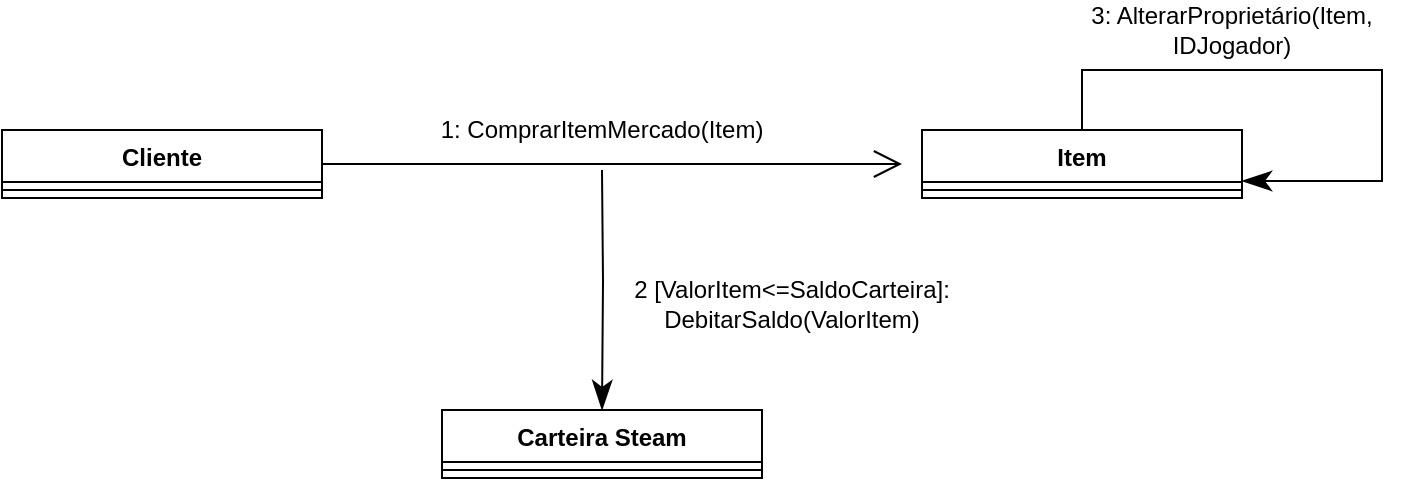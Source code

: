 <mxfile version="12.2.9" type="device" pages="1"><diagram id="vnEfgUa3KnfhuNQwinGI" name="Page-1"><mxGraphModel dx="942" dy="589" grid="1" gridSize="10" guides="1" tooltips="1" connect="1" arrows="1" fold="1" page="1" pageScale="1" pageWidth="827" pageHeight="1169" math="0" shadow="0"><root><mxCell id="0"/><mxCell id="1" parent="0"/><mxCell id="w-OtaB0kF4PF_rLZ_xk6-201" style="edgeStyle=orthogonalEdgeStyle;rounded=0;jumpSize=7;orthogonalLoop=1;jettySize=auto;html=1;exitX=1;exitY=0.5;exitDx=0;exitDy=0;startArrow=none;startFill=0;startSize=13;endArrow=open;endFill=0;endSize=12;" edge="1" parent="1" source="w-OtaB0kF4PF_rLZ_xk6-185"><mxGeometry relative="1" as="geometry"><mxPoint x="550" y="97" as="targetPoint"/></mxGeometry></mxCell><mxCell id="w-OtaB0kF4PF_rLZ_xk6-185" value="Cliente" style="swimlane;fontStyle=1;align=center;verticalAlign=top;childLayout=stackLayout;horizontal=1;startSize=26;horizontalStack=0;resizeParent=1;resizeParentMax=0;resizeLast=0;collapsible=1;marginBottom=0;" vertex="1" parent="1"><mxGeometry x="100" y="80" width="160" height="34" as="geometry"/></mxCell><mxCell id="w-OtaB0kF4PF_rLZ_xk6-187" value="" style="line;strokeWidth=1;fillColor=none;align=left;verticalAlign=middle;spacingTop=-1;spacingLeft=3;spacingRight=3;rotatable=0;labelPosition=right;points=[];portConstraint=eastwest;" vertex="1" parent="w-OtaB0kF4PF_rLZ_xk6-185"><mxGeometry y="26" width="160" height="8" as="geometry"/></mxCell><mxCell id="w-OtaB0kF4PF_rLZ_xk6-189" value="Item" style="swimlane;fontStyle=1;align=center;verticalAlign=top;childLayout=stackLayout;horizontal=1;startSize=26;horizontalStack=0;resizeParent=1;resizeParentMax=0;resizeLast=0;collapsible=1;marginBottom=0;" vertex="1" parent="1"><mxGeometry x="560" y="80" width="160" height="34" as="geometry"/></mxCell><mxCell id="w-OtaB0kF4PF_rLZ_xk6-191" value="" style="line;strokeWidth=1;fillColor=none;align=left;verticalAlign=middle;spacingTop=-1;spacingLeft=3;spacingRight=3;rotatable=0;labelPosition=right;points=[];portConstraint=eastwest;" vertex="1" parent="w-OtaB0kF4PF_rLZ_xk6-189"><mxGeometry y="26" width="160" height="8" as="geometry"/></mxCell><mxCell id="w-OtaB0kF4PF_rLZ_xk6-228" value="" style="edgeStyle=orthogonalEdgeStyle;rounded=0;jumpSize=7;orthogonalLoop=1;jettySize=auto;html=1;startArrow=none;startFill=0;startSize=13;endArrow=classicThin;endFill=1;endSize=12;entryX=0.5;entryY=0;entryDx=0;entryDy=0;" edge="1" parent="1" target="w-OtaB0kF4PF_rLZ_xk6-219"><mxGeometry relative="1" as="geometry"><mxPoint x="400" y="100" as="sourcePoint"/><mxPoint x="400" y="180" as="targetPoint"/><Array as="points"/></mxGeometry></mxCell><mxCell id="w-OtaB0kF4PF_rLZ_xk6-218" value="1: ComprarItemMercado(Item)" style="text;html=1;strokeColor=none;fillColor=none;align=center;verticalAlign=middle;whiteSpace=wrap;rounded=0;" vertex="1" parent="1"><mxGeometry x="270" y="70" width="260" height="20" as="geometry"/></mxCell><mxCell id="w-OtaB0kF4PF_rLZ_xk6-219" value="Carteira Steam" style="swimlane;fontStyle=1;align=center;verticalAlign=top;childLayout=stackLayout;horizontal=1;startSize=26;horizontalStack=0;resizeParent=1;resizeParentMax=0;resizeLast=0;collapsible=1;marginBottom=0;" vertex="1" parent="1"><mxGeometry x="320" y="220" width="160" height="34" as="geometry"/></mxCell><mxCell id="w-OtaB0kF4PF_rLZ_xk6-221" value="" style="line;strokeWidth=1;fillColor=none;align=left;verticalAlign=middle;spacingTop=-1;spacingLeft=3;spacingRight=3;rotatable=0;labelPosition=right;points=[];portConstraint=eastwest;" vertex="1" parent="w-OtaB0kF4PF_rLZ_xk6-219"><mxGeometry y="26" width="160" height="8" as="geometry"/></mxCell><mxCell id="w-OtaB0kF4PF_rLZ_xk6-229" value="2 [ValorItem&amp;lt;=SaldoCarteira]: DebitarSaldo(ValorItem)" style="text;html=1;strokeColor=none;fillColor=none;align=center;verticalAlign=middle;whiteSpace=wrap;rounded=0;" vertex="1" parent="1"><mxGeometry x="360" y="157" width="270" height="20" as="geometry"/></mxCell><mxCell id="w-OtaB0kF4PF_rLZ_xk6-231" style="edgeStyle=orthogonalEdgeStyle;rounded=0;jumpSize=7;orthogonalLoop=1;jettySize=auto;html=1;exitX=0.5;exitY=0;exitDx=0;exitDy=0;entryX=1;entryY=0.75;entryDx=0;entryDy=0;startArrow=none;startFill=0;startSize=13;endArrow=classicThin;endFill=1;endSize=12;" edge="1" parent="1" source="w-OtaB0kF4PF_rLZ_xk6-189" target="w-OtaB0kF4PF_rLZ_xk6-189"><mxGeometry relative="1" as="geometry"><Array as="points"><mxPoint x="640" y="50"/><mxPoint x="790" y="50"/><mxPoint x="790" y="106"/></Array></mxGeometry></mxCell><mxCell id="w-OtaB0kF4PF_rLZ_xk6-232" value="3: AlterarProprietário(Item, IDJogador)" style="text;html=1;strokeColor=none;fillColor=none;align=center;verticalAlign=middle;whiteSpace=wrap;rounded=0;" vertex="1" parent="1"><mxGeometry x="630" y="20" width="170" height="20" as="geometry"/></mxCell></root></mxGraphModel></diagram></mxfile>
